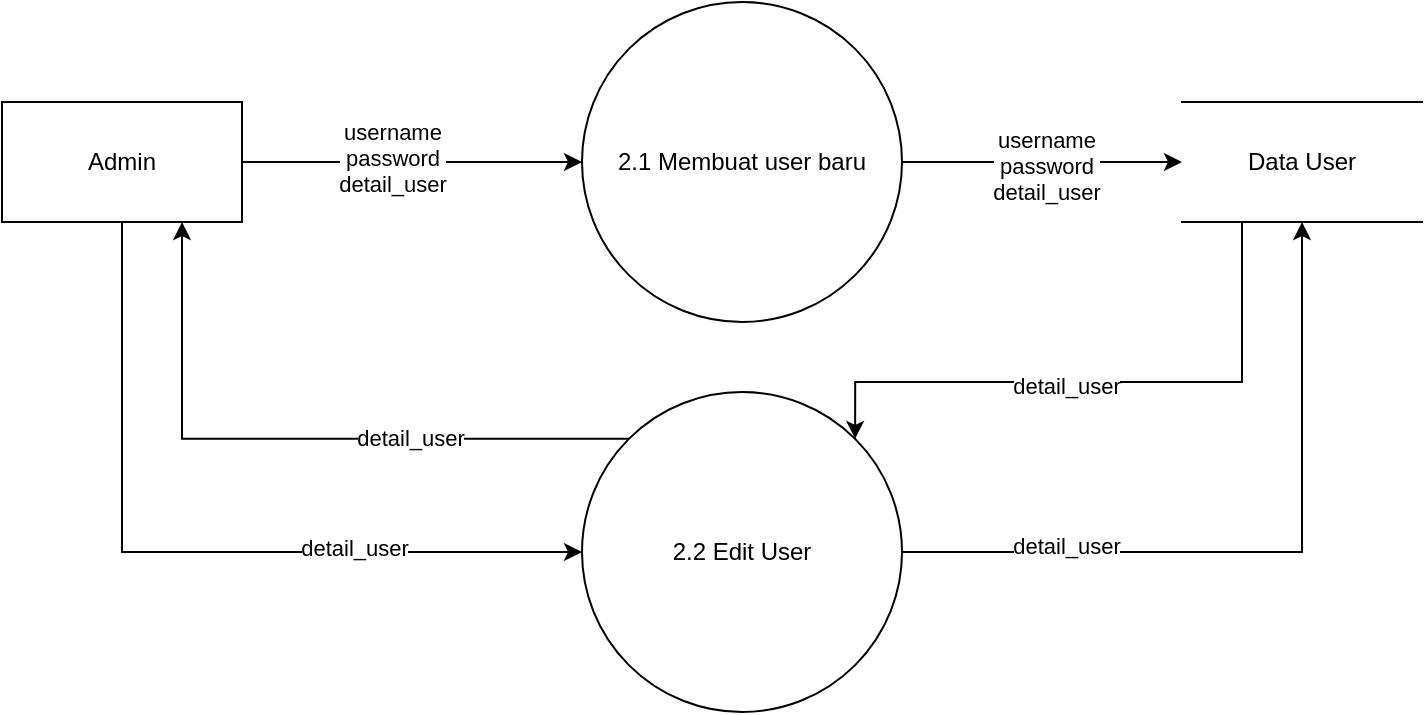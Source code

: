 <mxfile version="21.6.6" type="github">
  <diagram name="Page-1" id="uODtlDqTCRLKGYfM8dI1">
    <mxGraphModel dx="1434" dy="774" grid="1" gridSize="10" guides="1" tooltips="1" connect="1" arrows="1" fold="1" page="1" pageScale="1" pageWidth="1100" pageHeight="850" math="0" shadow="0">
      <root>
        <mxCell id="0" />
        <mxCell id="1" parent="0" />
        <mxCell id="zv3OG4F77hBo77NKTDqC-8" style="edgeStyle=orthogonalEdgeStyle;rounded=0;orthogonalLoop=1;jettySize=auto;html=1;exitX=1;exitY=0.5;exitDx=0;exitDy=0;entryX=0;entryY=0.5;entryDx=0;entryDy=0;" edge="1" parent="1" source="zv3OG4F77hBo77NKTDqC-3" target="zv3OG4F77hBo77NKTDqC-7">
          <mxGeometry relative="1" as="geometry" />
        </mxCell>
        <mxCell id="zv3OG4F77hBo77NKTDqC-9" value="&lt;div&gt;username&lt;/div&gt;&lt;div&gt;password&lt;br&gt;&lt;/div&gt;&lt;div&gt;detail_user&lt;/div&gt;" style="edgeLabel;html=1;align=center;verticalAlign=middle;resizable=0;points=[];" vertex="1" connectable="0" parent="zv3OG4F77hBo77NKTDqC-8">
          <mxGeometry x="-0.118" y="2" relative="1" as="geometry">
            <mxPoint as="offset" />
          </mxGeometry>
        </mxCell>
        <mxCell id="zv3OG4F77hBo77NKTDqC-14" style="edgeStyle=orthogonalEdgeStyle;rounded=0;orthogonalLoop=1;jettySize=auto;html=1;exitX=0.5;exitY=1;exitDx=0;exitDy=0;entryX=0;entryY=0.5;entryDx=0;entryDy=0;" edge="1" parent="1" source="zv3OG4F77hBo77NKTDqC-3" target="zv3OG4F77hBo77NKTDqC-10">
          <mxGeometry relative="1" as="geometry" />
        </mxCell>
        <mxCell id="zv3OG4F77hBo77NKTDqC-18" value="detail_user" style="edgeLabel;html=1;align=center;verticalAlign=middle;resizable=0;points=[];" vertex="1" connectable="0" parent="zv3OG4F77hBo77NKTDqC-14">
          <mxGeometry x="0.423" y="2" relative="1" as="geometry">
            <mxPoint as="offset" />
          </mxGeometry>
        </mxCell>
        <mxCell id="zv3OG4F77hBo77NKTDqC-3" value="Admin" style="rounded=0;whiteSpace=wrap;html=1;" vertex="1" parent="1">
          <mxGeometry x="170" y="200" width="120" height="60" as="geometry" />
        </mxCell>
        <mxCell id="zv3OG4F77hBo77NKTDqC-12" style="edgeStyle=orthogonalEdgeStyle;rounded=0;orthogonalLoop=1;jettySize=auto;html=1;exitX=0.25;exitY=1;exitDx=0;exitDy=0;entryX=1;entryY=0;entryDx=0;entryDy=0;" edge="1" parent="1" source="zv3OG4F77hBo77NKTDqC-4" target="zv3OG4F77hBo77NKTDqC-10">
          <mxGeometry relative="1" as="geometry">
            <mxPoint x="640" y="360" as="targetPoint" />
            <Array as="points">
              <mxPoint x="790" y="340" />
              <mxPoint x="597" y="340" />
            </Array>
          </mxGeometry>
        </mxCell>
        <mxCell id="zv3OG4F77hBo77NKTDqC-16" value="detail_user" style="edgeLabel;html=1;align=center;verticalAlign=middle;resizable=0;points=[];" vertex="1" connectable="0" parent="zv3OG4F77hBo77NKTDqC-12">
          <mxGeometry x="0.113" y="2" relative="1" as="geometry">
            <mxPoint as="offset" />
          </mxGeometry>
        </mxCell>
        <mxCell id="zv3OG4F77hBo77NKTDqC-4" value="Data User" style="shape=partialRectangle;whiteSpace=wrap;html=1;left=0;right=0;fillColor=none;" vertex="1" parent="1">
          <mxGeometry x="760" y="200" width="120" height="60" as="geometry" />
        </mxCell>
        <mxCell id="zv3OG4F77hBo77NKTDqC-5" style="edgeStyle=orthogonalEdgeStyle;rounded=0;orthogonalLoop=1;jettySize=auto;html=1;exitX=1;exitY=0.5;exitDx=0;exitDy=0;entryX=0;entryY=0.5;entryDx=0;entryDy=0;" edge="1" parent="1" source="zv3OG4F77hBo77NKTDqC-7" target="zv3OG4F77hBo77NKTDqC-4">
          <mxGeometry relative="1" as="geometry" />
        </mxCell>
        <mxCell id="zv3OG4F77hBo77NKTDqC-6" value="&lt;div&gt;username&lt;/div&gt;&lt;div&gt;password&lt;br&gt;&lt;/div&gt;&lt;div&gt;detail_user&lt;/div&gt;" style="edgeLabel;html=1;align=center;verticalAlign=middle;resizable=0;points=[];" vertex="1" connectable="0" parent="zv3OG4F77hBo77NKTDqC-5">
          <mxGeometry x="0.02" y="-2" relative="1" as="geometry">
            <mxPoint as="offset" />
          </mxGeometry>
        </mxCell>
        <mxCell id="zv3OG4F77hBo77NKTDqC-7" value="2.1 Membuat user baru" style="ellipse;whiteSpace=wrap;html=1;aspect=fixed;" vertex="1" parent="1">
          <mxGeometry x="460" y="150" width="160" height="160" as="geometry" />
        </mxCell>
        <mxCell id="zv3OG4F77hBo77NKTDqC-13" style="edgeStyle=orthogonalEdgeStyle;rounded=0;orthogonalLoop=1;jettySize=auto;html=1;exitX=0;exitY=0;exitDx=0;exitDy=0;entryX=0.75;entryY=1;entryDx=0;entryDy=0;" edge="1" parent="1" source="zv3OG4F77hBo77NKTDqC-10" target="zv3OG4F77hBo77NKTDqC-3">
          <mxGeometry relative="1" as="geometry" />
        </mxCell>
        <mxCell id="zv3OG4F77hBo77NKTDqC-17" value="detail_user" style="edgeLabel;html=1;align=center;verticalAlign=middle;resizable=0;points=[];" vertex="1" connectable="0" parent="zv3OG4F77hBo77NKTDqC-13">
          <mxGeometry x="-0.34" y="-1" relative="1" as="geometry">
            <mxPoint as="offset" />
          </mxGeometry>
        </mxCell>
        <mxCell id="zv3OG4F77hBo77NKTDqC-15" style="edgeStyle=orthogonalEdgeStyle;rounded=0;orthogonalLoop=1;jettySize=auto;html=1;exitX=1;exitY=0.5;exitDx=0;exitDy=0;entryX=0.5;entryY=1;entryDx=0;entryDy=0;" edge="1" parent="1" source="zv3OG4F77hBo77NKTDqC-10" target="zv3OG4F77hBo77NKTDqC-4">
          <mxGeometry relative="1" as="geometry" />
        </mxCell>
        <mxCell id="zv3OG4F77hBo77NKTDqC-19" value="&lt;div&gt;detail_user&lt;/div&gt;" style="edgeLabel;html=1;align=center;verticalAlign=middle;resizable=0;points=[];" vertex="1" connectable="0" parent="zv3OG4F77hBo77NKTDqC-15">
          <mxGeometry x="-0.551" y="3" relative="1" as="geometry">
            <mxPoint as="offset" />
          </mxGeometry>
        </mxCell>
        <mxCell id="zv3OG4F77hBo77NKTDqC-10" value="2.2 Edit User" style="ellipse;whiteSpace=wrap;html=1;aspect=fixed;" vertex="1" parent="1">
          <mxGeometry x="460" y="345" width="160" height="160" as="geometry" />
        </mxCell>
      </root>
    </mxGraphModel>
  </diagram>
</mxfile>
